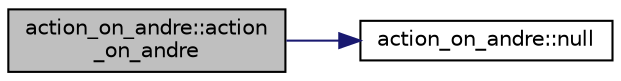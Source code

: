 digraph "action_on_andre::action_on_andre"
{
  edge [fontname="Helvetica",fontsize="10",labelfontname="Helvetica",labelfontsize="10"];
  node [fontname="Helvetica",fontsize="10",shape=record];
  rankdir="LR";
  Node0 [label="action_on_andre::action\l_on_andre",height=0.2,width=0.4,color="black", fillcolor="grey75", style="filled", fontcolor="black"];
  Node0 -> Node1 [color="midnightblue",fontsize="10",style="solid",fontname="Helvetica"];
  Node1 [label="action_on_andre::null",height=0.2,width=0.4,color="black", fillcolor="white", style="filled",URL="$da/d32/classaction__on__andre.html#a385e251423cfefdfb7bfeda57be64d8b"];
}
